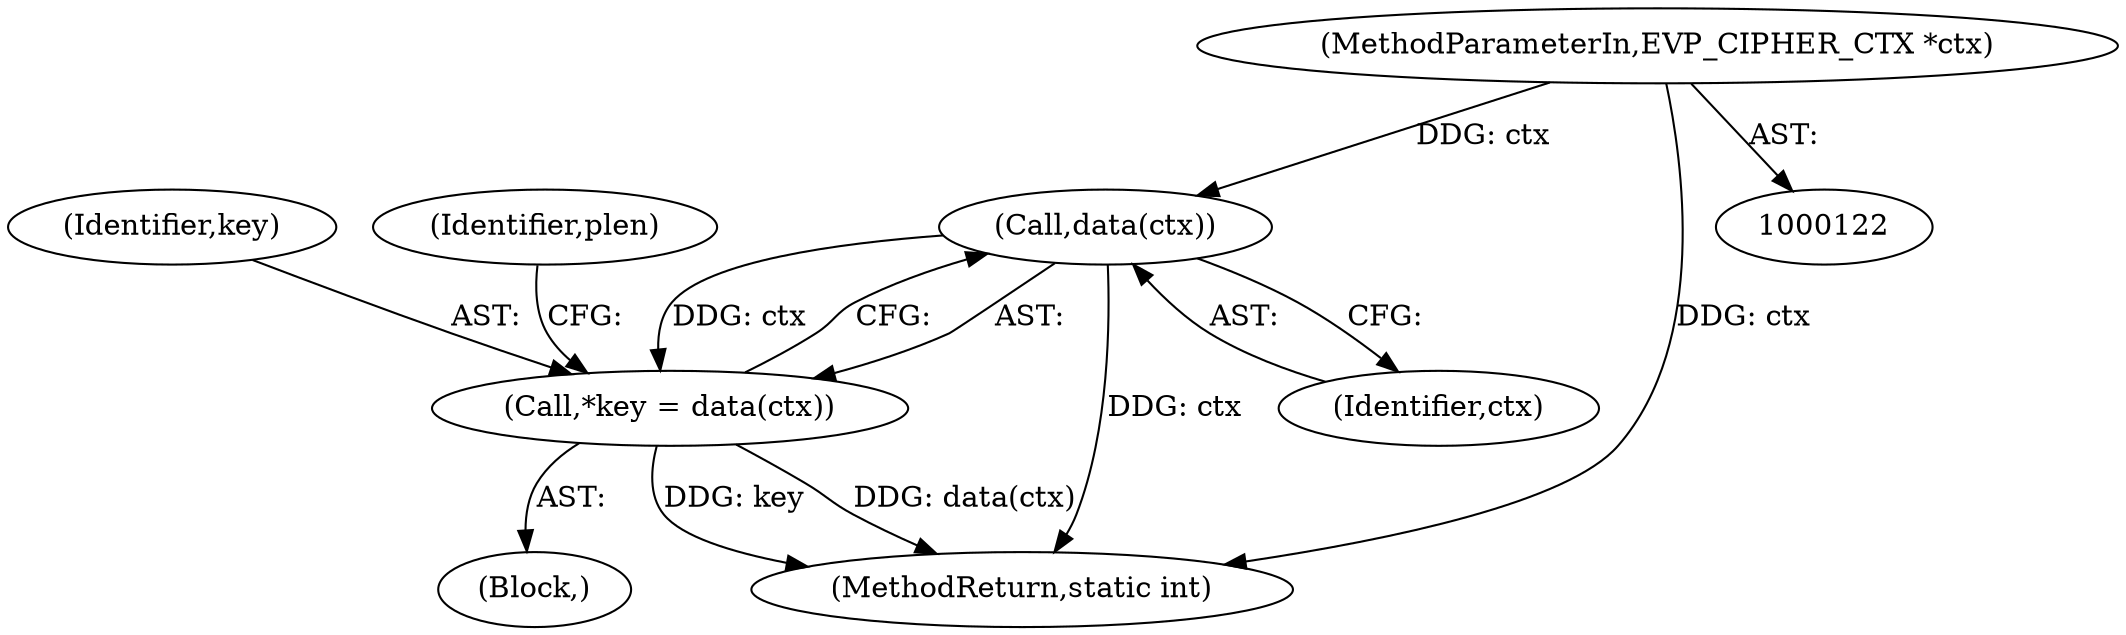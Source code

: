 digraph "0_openssl_68595c0c2886e7942a14f98c17a55a88afb6c292@pointer" {
"1000123" [label="(MethodParameterIn,EVP_CIPHER_CTX *ctx)"];
"1000131" [label="(Call,data(ctx))"];
"1000129" [label="(Call,*key = data(ctx))"];
"1000130" [label="(Identifier,key)"];
"1000131" [label="(Call,data(ctx))"];
"1000129" [label="(Call,*key = data(ctx))"];
"1000136" [label="(Identifier,plen)"];
"1000123" [label="(MethodParameterIn,EVP_CIPHER_CTX *ctx)"];
"1000127" [label="(Block,)"];
"1000132" [label="(Identifier,ctx)"];
"1001971" [label="(MethodReturn,static int)"];
"1000123" -> "1000122"  [label="AST: "];
"1000123" -> "1001971"  [label="DDG: ctx"];
"1000123" -> "1000131"  [label="DDG: ctx"];
"1000131" -> "1000129"  [label="AST: "];
"1000131" -> "1000132"  [label="CFG: "];
"1000132" -> "1000131"  [label="AST: "];
"1000129" -> "1000131"  [label="CFG: "];
"1000131" -> "1001971"  [label="DDG: ctx"];
"1000131" -> "1000129"  [label="DDG: ctx"];
"1000129" -> "1000127"  [label="AST: "];
"1000130" -> "1000129"  [label="AST: "];
"1000136" -> "1000129"  [label="CFG: "];
"1000129" -> "1001971"  [label="DDG: key"];
"1000129" -> "1001971"  [label="DDG: data(ctx)"];
}
